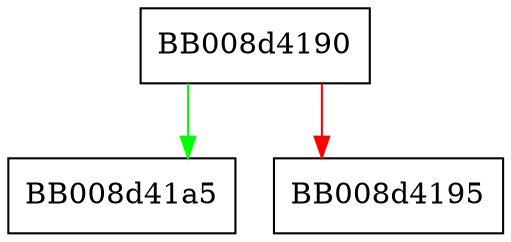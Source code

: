 digraph closedir {
  node [shape="box"];
  graph [splines=ortho];
  BB008d4190 -> BB008d41a5 [color="green"];
  BB008d4190 -> BB008d4195 [color="red"];
}